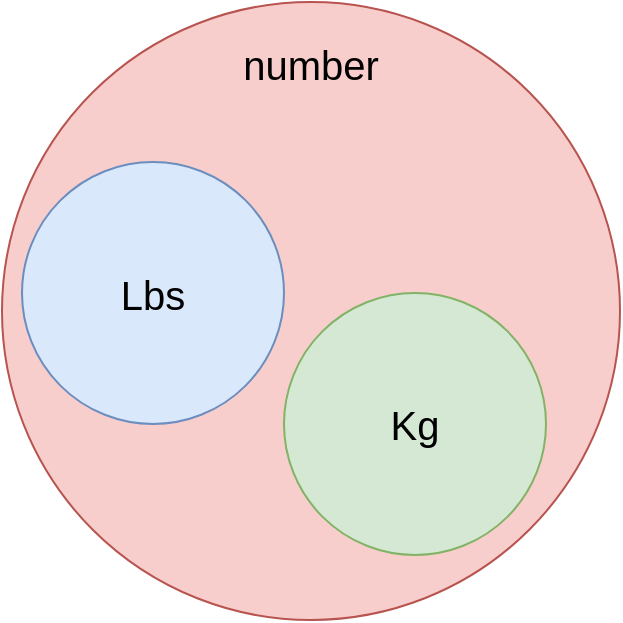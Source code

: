 <mxfile version="12.1.3" type="github" pages="6">
  <diagram id="3228e29e-7158-1315-38df-8450db1d8a1d" name="Branded">
    <mxGraphModel dx="1106" dy="773" grid="1" gridSize="10" guides="1" tooltips="1" connect="1" arrows="1" fold="1" page="1" pageScale="1" pageWidth="1169" pageHeight="827" background="#ffffff" math="0" shadow="0">
      <root>
        <mxCell id="0"/>
        <mxCell id="1" parent="0"/>
        <mxCell id="21640" value="&lt;div style=&quot;text-align: center; font-size: 20px;&quot;&gt;number&lt;/div&gt;" style="ellipse;whiteSpace=wrap;html=1;aspect=fixed;rounded=1;shadow=0;glass=0;labelBackgroundColor=none;strokeColor=#b85450;strokeWidth=1;fillColor=#f8cecc;fontFamily=Helvetica;fontSize=20;align=center;verticalAlign=top;spacingBottom=15;spacing=15;" parent="1" vertex="1">
          <mxGeometry x="320" y="360" width="309" height="309" as="geometry"/>
        </mxCell>
        <mxCell id="21639" value="Kg" style="ellipse;whiteSpace=wrap;html=1;aspect=fixed;rounded=1;shadow=0;glass=0;labelBackgroundColor=none;strokeColor=#82b366;strokeWidth=1;fillColor=#d5e8d4;fontFamily=Helvetica;fontSize=20;align=center;spacing=15;verticalAlign=middle;" parent="1" vertex="1">
          <mxGeometry x="461" y="505.5" width="131" height="131" as="geometry"/>
        </mxCell>
        <mxCell id="inRV2_GZuDI4WfVE5Ad6-21640" value="Lbs" style="ellipse;whiteSpace=wrap;html=1;aspect=fixed;rounded=1;shadow=0;glass=0;labelBackgroundColor=none;strokeColor=#6c8ebf;strokeWidth=1;fillColor=#dae8fc;fontFamily=Helvetica;fontSize=20;align=center;spacing=15;verticalAlign=middle;" vertex="1" parent="1">
          <mxGeometry x="330" y="440" width="131" height="131" as="geometry"/>
        </mxCell>
      </root>
    </mxGraphModel>
  </diagram>
  <diagram name="Opaque" id="T3_IQFuzgbs9sLuIr2vo">
    <mxGraphModel dx="1106" dy="773" grid="1" gridSize="10" guides="1" tooltips="1" connect="1" arrows="1" fold="1" page="1" pageScale="1" pageWidth="1169" pageHeight="827" background="#ffffff" math="0" shadow="0">
      <root>
        <mxCell id="4K6KI8YeAeaCd9hIoTJp-0"/>
        <mxCell id="4K6KI8YeAeaCd9hIoTJp-1" parent="4K6KI8YeAeaCd9hIoTJp-0"/>
        <mxCell id="4K6KI8YeAeaCd9hIoTJp-2" value="&lt;div style=&quot;text-align: center; font-size: 20px;&quot;&gt;number&lt;/div&gt;" style="ellipse;whiteSpace=wrap;html=1;aspect=fixed;rounded=1;shadow=0;glass=0;labelBackgroundColor=none;strokeColor=#b85450;strokeWidth=1;fillColor=#f8cecc;fontFamily=Helvetica;fontSize=20;align=center;verticalAlign=middle;spacingBottom=15;spacing=15;" vertex="1" parent="4K6KI8YeAeaCd9hIoTJp-1">
          <mxGeometry x="210" y="360" width="200" height="200" as="geometry"/>
        </mxCell>
        <mxCell id="4K6KI8YeAeaCd9hIoTJp-3" value="Kg" style="ellipse;whiteSpace=wrap;html=1;aspect=fixed;rounded=1;shadow=0;glass=0;labelBackgroundColor=none;strokeColor=#82b366;strokeWidth=1;fillColor=#d5e8d4;fontFamily=Helvetica;fontSize=20;align=center;spacing=15;verticalAlign=middle;" vertex="1" parent="4K6KI8YeAeaCd9hIoTJp-1">
          <mxGeometry x="460" y="360" width="200" height="200" as="geometry"/>
        </mxCell>
        <mxCell id="4K6KI8YeAeaCd9hIoTJp-4" value="Lbs" style="ellipse;whiteSpace=wrap;html=1;aspect=fixed;rounded=1;shadow=0;glass=0;labelBackgroundColor=none;strokeColor=#6c8ebf;strokeWidth=1;fillColor=#dae8fc;fontFamily=Helvetica;fontSize=20;align=center;spacing=15;verticalAlign=middle;" vertex="1" parent="4K6KI8YeAeaCd9hIoTJp-1">
          <mxGeometry x="330" y="570" width="200" height="200" as="geometry"/>
        </mxCell>
      </root>
    </mxGraphModel>
  </diagram>
  <diagram name="primitives" id="jTZtpeLqSJQP1JKPZW8R">
    <mxGraphModel dx="1106" dy="773" grid="1" gridSize="10" guides="1" tooltips="1" connect="1" arrows="1" fold="1" page="1" pageScale="1" pageWidth="1169" pageHeight="827" background="#ffffff" math="0" shadow="0">
      <root>
        <mxCell id="E7Hyb_cP4ryTx-Fx0lV8-0"/>
        <mxCell id="E7Hyb_cP4ryTx-Fx0lV8-1" parent="E7Hyb_cP4ryTx-Fx0lV8-0"/>
        <mxCell id="E7Hyb_cP4ryTx-Fx0lV8-2" value="&lt;div style=&quot;text-align: center; font-size: 20px;&quot;&gt;number&lt;/div&gt;" style="ellipse;whiteSpace=wrap;html=1;aspect=fixed;rounded=1;shadow=0;glass=0;labelBackgroundColor=none;strokeColor=#b85450;strokeWidth=1;fillColor=#f8cecc;fontFamily=Helvetica;fontSize=20;align=center;verticalAlign=middle;spacingBottom=15;spacing=15;" vertex="1" parent="E7Hyb_cP4ryTx-Fx0lV8-1">
          <mxGeometry x="210" y="360" width="200" height="200" as="geometry"/>
        </mxCell>
        <mxCell id="E7Hyb_cP4ryTx-Fx0lV8-3" value="string" style="ellipse;whiteSpace=wrap;html=1;aspect=fixed;rounded=1;shadow=0;glass=0;labelBackgroundColor=none;strokeColor=#82b366;strokeWidth=1;fillColor=#d5e8d4;fontFamily=Helvetica;fontSize=20;align=center;spacing=15;verticalAlign=middle;" vertex="1" parent="E7Hyb_cP4ryTx-Fx0lV8-1">
          <mxGeometry x="460" y="360" width="200" height="200" as="geometry"/>
        </mxCell>
        <mxCell id="E7Hyb_cP4ryTx-Fx0lV8-4" value="{ name: string;&lt;br&gt;&amp;nbsp; age: number }" style="ellipse;whiteSpace=wrap;html=1;aspect=fixed;rounded=1;shadow=0;glass=0;labelBackgroundColor=none;strokeColor=#6c8ebf;strokeWidth=1;fillColor=#dae8fc;fontFamily=Helvetica;fontSize=20;align=center;spacing=15;verticalAlign=middle;" vertex="1" parent="E7Hyb_cP4ryTx-Fx0lV8-1">
          <mxGeometry x="710" y="360" width="200" height="200" as="geometry"/>
        </mxCell>
        <mxCell id="--21d4SPT0PB9ylfABFd-2" value="" style="triangle;whiteSpace=wrap;html=1;strokeColor=#666666;fontSize=20;align=center;fillColor=#f5f5f5;fontColor=#333333;" vertex="1" parent="E7Hyb_cP4ryTx-Fx0lV8-1">
          <mxGeometry x="350" y="500" width="15" height="20" as="geometry"/>
        </mxCell>
        <mxCell id="--21d4SPT0PB9ylfABFd-3" value="" style="triangle;whiteSpace=wrap;html=1;strokeColor=#666666;fontSize=20;align=center;fillColor=#f5f5f5;fontColor=#333333;rotation=-80;" vertex="1" parent="E7Hyb_cP4ryTx-Fx0lV8-1">
          <mxGeometry x="280" y="390" width="15" height="20" as="geometry"/>
        </mxCell>
        <mxCell id="--21d4SPT0PB9ylfABFd-4" value="" style="triangle;whiteSpace=wrap;html=1;strokeColor=#666666;fontSize=20;align=center;fillColor=#f5f5f5;fontColor=#333333;rotation=15;" vertex="1" parent="E7Hyb_cP4ryTx-Fx0lV8-1">
          <mxGeometry x="252.5" y="490" width="15" height="20" as="geometry"/>
        </mxCell>
        <mxCell id="--21d4SPT0PB9ylfABFd-5" value="" style="triangle;whiteSpace=wrap;html=1;strokeColor=#666666;fontSize=20;align=center;fillColor=#f5f5f5;fontColor=#333333;rotation=-40;" vertex="1" parent="E7Hyb_cP4ryTx-Fx0lV8-1">
          <mxGeometry x="342.5" y="400" width="15" height="20" as="geometry"/>
        </mxCell>
        <mxCell id="--21d4SPT0PB9ylfABFd-6" value="" style="triangle;whiteSpace=wrap;html=1;strokeColor=#666666;fontSize=20;align=center;fillColor=#f5f5f5;fontColor=#333333;rotation=-40;" vertex="1" parent="E7Hyb_cP4ryTx-Fx0lV8-1">
          <mxGeometry x="295" y="520" width="15" height="20" as="geometry"/>
        </mxCell>
        <mxCell id="--21d4SPT0PB9ylfABFd-8" value="" style="whiteSpace=wrap;html=1;aspect=fixed;strokeColor=#666666;fontSize=20;align=center;fillColor=#f5f5f5;fontColor=#333333;" vertex="1" parent="E7Hyb_cP4ryTx-Fx0lV8-1">
          <mxGeometry x="530" y="413" width="7" height="7" as="geometry"/>
        </mxCell>
        <mxCell id="--21d4SPT0PB9ylfABFd-9" value="" style="whiteSpace=wrap;html=1;aspect=fixed;strokeColor=#666666;fontSize=20;align=center;fillColor=#f5f5f5;fontColor=#333333;" vertex="1" parent="E7Hyb_cP4ryTx-Fx0lV8-1">
          <mxGeometry x="540" y="423" width="7" height="7" as="geometry"/>
        </mxCell>
        <mxCell id="--21d4SPT0PB9ylfABFd-10" value="" style="whiteSpace=wrap;html=1;aspect=fixed;strokeColor=#666666;fontSize=20;align=center;fillColor=#f5f5f5;fontColor=#333333;" vertex="1" parent="E7Hyb_cP4ryTx-Fx0lV8-1">
          <mxGeometry x="490" y="483" width="7" height="7" as="geometry"/>
        </mxCell>
        <mxCell id="--21d4SPT0PB9ylfABFd-11" value="" style="whiteSpace=wrap;html=1;aspect=fixed;strokeColor=#666666;fontSize=20;align=center;fillColor=#f5f5f5;fontColor=#333333;" vertex="1" parent="E7Hyb_cP4ryTx-Fx0lV8-1">
          <mxGeometry x="580" y="503" width="7" height="7" as="geometry"/>
        </mxCell>
        <mxCell id="--21d4SPT0PB9ylfABFd-12" value="" style="whiteSpace=wrap;html=1;aspect=fixed;strokeColor=#666666;fontSize=20;align=center;fillColor=#f5f5f5;fontColor=#333333;" vertex="1" parent="E7Hyb_cP4ryTx-Fx0lV8-1">
          <mxGeometry x="620" y="453" width="7" height="7" as="geometry"/>
        </mxCell>
        <mxCell id="--21d4SPT0PB9ylfABFd-13" value="" style="whiteSpace=wrap;html=1;aspect=fixed;strokeColor=#666666;fontSize=20;align=center;fillColor=#f5f5f5;fontColor=#333333;" vertex="1" parent="E7Hyb_cP4ryTx-Fx0lV8-1">
          <mxGeometry x="543.5" y="513" width="7" height="7" as="geometry"/>
        </mxCell>
        <mxCell id="--21d4SPT0PB9ylfABFd-14" value="" style="whiteSpace=wrap;html=1;aspect=fixed;strokeColor=#666666;fontSize=20;align=center;fillColor=#f5f5f5;fontColor=#333333;" vertex="1" parent="E7Hyb_cP4ryTx-Fx0lV8-1">
          <mxGeometry x="590" y="400" width="7" height="7" as="geometry"/>
        </mxCell>
        <mxCell id="--21d4SPT0PB9ylfABFd-15" value="" style="whiteSpace=wrap;html=1;aspect=fixed;strokeColor=#666666;fontSize=20;align=center;fillColor=#f5f5f5;fontColor=#333333;" vertex="1" parent="E7Hyb_cP4ryTx-Fx0lV8-1">
          <mxGeometry x="593.5" y="423" width="7" height="7" as="geometry"/>
        </mxCell>
        <mxCell id="--21d4SPT0PB9ylfABFd-16" value="" style="whiteSpace=wrap;html=1;aspect=fixed;strokeColor=#666666;fontSize=20;align=center;fillColor=#f5f5f5;fontColor=#333333;" vertex="1" parent="E7Hyb_cP4ryTx-Fx0lV8-1">
          <mxGeometry x="486.5" y="430" width="7" height="7" as="geometry"/>
        </mxCell>
        <mxCell id="--21d4SPT0PB9ylfABFd-17" value="" style="shape=hexagon;perimeter=hexagonPerimeter2;whiteSpace=wrap;html=1;strokeColor=#666666;fontSize=20;align=center;fillColor=#f5f5f5;fontColor=#333333;" vertex="1" parent="E7Hyb_cP4ryTx-Fx0lV8-1">
          <mxGeometry x="820" y="516.5" width="16" height="14" as="geometry"/>
        </mxCell>
        <mxCell id="--21d4SPT0PB9ylfABFd-18" value="" style="shape=hexagon;perimeter=hexagonPerimeter2;whiteSpace=wrap;html=1;strokeColor=#666666;fontSize=20;align=center;fillColor=#f5f5f5;fontColor=#333333;" vertex="1" parent="E7Hyb_cP4ryTx-Fx0lV8-1">
          <mxGeometry x="852" y="412.5" width="16" height="14" as="geometry"/>
        </mxCell>
        <mxCell id="--21d4SPT0PB9ylfABFd-19" value="" style="shape=hexagon;perimeter=hexagonPerimeter2;whiteSpace=wrap;html=1;strokeColor=#666666;fontSize=20;align=center;fillColor=#f5f5f5;fontColor=#333333;" vertex="1" parent="E7Hyb_cP4ryTx-Fx0lV8-1">
          <mxGeometry x="820" y="376" width="16" height="14" as="geometry"/>
        </mxCell>
        <mxCell id="--21d4SPT0PB9ylfABFd-20" value="" style="shape=hexagon;perimeter=hexagonPerimeter2;whiteSpace=wrap;html=1;strokeColor=#666666;fontSize=20;align=center;fillColor=#f5f5f5;fontColor=#333333;" vertex="1" parent="E7Hyb_cP4ryTx-Fx0lV8-1">
          <mxGeometry x="770" y="382" width="16" height="14" as="geometry"/>
        </mxCell>
        <mxCell id="--21d4SPT0PB9ylfABFd-21" value="" style="shape=hexagon;perimeter=hexagonPerimeter2;whiteSpace=wrap;html=1;strokeColor=#666666;fontSize=20;align=center;fillColor=#f5f5f5;fontColor=#333333;" vertex="1" parent="E7Hyb_cP4ryTx-Fx0lV8-1">
          <mxGeometry x="734" y="506.5" width="16" height="14" as="geometry"/>
        </mxCell>
        <mxCell id="--21d4SPT0PB9ylfABFd-22" value="" style="shape=hexagon;perimeter=hexagonPerimeter2;whiteSpace=wrap;html=1;strokeColor=#666666;fontSize=20;align=center;fillColor=#f5f5f5;fontColor=#333333;" vertex="1" parent="E7Hyb_cP4ryTx-Fx0lV8-1">
          <mxGeometry x="770" y="530" width="16" height="14" as="geometry"/>
        </mxCell>
        <mxCell id="--21d4SPT0PB9ylfABFd-23" value="" style="shape=hexagon;perimeter=hexagonPerimeter2;whiteSpace=wrap;html=1;strokeColor=#666666;fontSize=20;align=center;fillColor=#f5f5f5;fontColor=#333333;" vertex="1" parent="E7Hyb_cP4ryTx-Fx0lV8-1">
          <mxGeometry x="860" y="502.5" width="16" height="14" as="geometry"/>
        </mxCell>
      </root>
    </mxGraphModel>
  </diagram>
  <diagram name="literals" id="sHl54pioqAa3shfCspUj">
    <mxGraphModel dx="1106" dy="773" grid="1" gridSize="10" guides="1" tooltips="1" connect="1" arrows="1" fold="1" page="1" pageScale="1" pageWidth="1169" pageHeight="827" background="#ffffff" math="0" shadow="0">
      <root>
        <mxCell id="1vGYn6gzccDjmhTuaLdV-0"/>
        <mxCell id="1vGYn6gzccDjmhTuaLdV-1" parent="1vGYn6gzccDjmhTuaLdV-0"/>
        <mxCell id="Wtg5lBL-o5R7P0LTA5q6-0" value="&lt;div style=&quot;text-align: center ; font-size: 20px&quot;&gt;&#39;visa&#39; | &#39;mastercard&#39;&lt;/div&gt;" style="ellipse;whiteSpace=wrap;html=1;aspect=fixed;rounded=1;shadow=0;glass=0;labelBackgroundColor=none;strokeColor=#9673a6;strokeWidth=1;fillColor=#e1d5e7;fontFamily=Helvetica;fontSize=20;align=center;verticalAlign=top;spacingBottom=0;spacing=15;spacingTop=11;" vertex="1" parent="1vGYn6gzccDjmhTuaLdV-1">
          <mxGeometry x="210" y="270" width="300" height="300" as="geometry"/>
        </mxCell>
        <mxCell id="1vGYn6gzccDjmhTuaLdV-2" value="&lt;div style=&quot;text-align: center ; font-size: 20px&quot;&gt;&#39;visa&#39;&lt;/div&gt;" style="ellipse;whiteSpace=wrap;html=1;aspect=fixed;rounded=1;shadow=0;glass=0;labelBackgroundColor=none;strokeColor=#b85450;strokeWidth=1;fillColor=#f8cecc;fontFamily=Helvetica;fontSize=20;align=center;verticalAlign=middle;spacingBottom=0;spacing=15;" vertex="1" parent="1vGYn6gzccDjmhTuaLdV-1">
          <mxGeometry x="230" y="360" width="120" height="120" as="geometry"/>
        </mxCell>
        <mxCell id="1vGYn6gzccDjmhTuaLdV-4" value="&#39;mastercard&#39;" style="ellipse;whiteSpace=wrap;html=1;aspect=fixed;rounded=1;shadow=0;glass=0;labelBackgroundColor=none;strokeColor=#6c8ebf;strokeWidth=1;fillColor=#dae8fc;fontFamily=Helvetica;fontSize=20;align=center;spacing=15;verticalAlign=middle;" vertex="1" parent="1vGYn6gzccDjmhTuaLdV-1">
          <mxGeometry x="370" y="360" width="120" height="120" as="geometry"/>
        </mxCell>
        <mxCell id="1vGYn6gzccDjmhTuaLdV-6" value="" style="triangle;whiteSpace=wrap;html=1;strokeColor=#666666;fontSize=20;align=center;fillColor=#f5f5f5;fontColor=#333333;rotation=-80;" vertex="1" parent="1vGYn6gzccDjmhTuaLdV-1">
          <mxGeometry x="262.5" y="443.5" width="15" height="20" as="geometry"/>
        </mxCell>
        <mxCell id="1vGYn6gzccDjmhTuaLdV-22" value="" style="shape=hexagon;perimeter=hexagonPerimeter2;whiteSpace=wrap;html=1;strokeColor=#666666;fontSize=20;align=center;fillColor=#f5f5f5;fontColor=#333333;" vertex="1" parent="1vGYn6gzccDjmhTuaLdV-1">
          <mxGeometry x="422" y="449.5" width="16" height="14" as="geometry"/>
        </mxCell>
      </root>
    </mxGraphModel>
  </diagram>
  <diagram name="intersection" id="3BE8FE_xbP6WKFw1XOXw">
    <mxGraphModel dx="1106" dy="773" grid="1" gridSize="10" guides="1" tooltips="1" connect="1" arrows="1" fold="1" page="1" pageScale="1" pageWidth="1169" pageHeight="827" background="#ffffff" math="0" shadow="0">
      <root>
        <mxCell id="gXfiimeD6NRM4vHDxVIz-0"/>
        <mxCell id="gXfiimeD6NRM4vHDxVIz-1" parent="gXfiimeD6NRM4vHDxVIz-0"/>
        <mxCell id="gXfiimeD6NRM4vHDxVIz-3" value="&lt;div style=&quot;font-size: 18px&quot;&gt;&lt;b&gt;User&lt;/b&gt;&lt;/div&gt;&lt;div style=&quot;font-size: 18px&quot;&gt;{ name: string;&lt;/div&gt;&lt;div style=&quot;font-size: 18px&quot;&gt;surname: string }&lt;/div&gt;" style="ellipse;whiteSpace=wrap;html=1;aspect=fixed;rounded=1;shadow=0;glass=0;labelBackgroundColor=none;strokeColor=#b85450;strokeWidth=1;fillColor=#f8cecc;fontFamily=Helvetica;fontSize=18;align=left;verticalAlign=middle;spacingBottom=0;spacing=15;opacity=50;" vertex="1" parent="gXfiimeD6NRM4vHDxVIz-1">
          <mxGeometry x="40" y="170" width="390" height="390" as="geometry"/>
        </mxCell>
        <mxCell id="gXfiimeD6NRM4vHDxVIz-4" value="&lt;b&gt;WithAge&lt;/b&gt;&lt;br&gt;{ age: number }" style="ellipse;whiteSpace=wrap;html=1;aspect=fixed;rounded=1;shadow=0;glass=0;labelBackgroundColor=none;strokeColor=#6c8ebf;strokeWidth=1;fillColor=#dae8fc;fontFamily=Helvetica;fontSize=18;align=right;spacing=15;verticalAlign=middle;opacity=50;" vertex="1" parent="gXfiimeD6NRM4vHDxVIz-1">
          <mxGeometry x="290" y="170" width="390" height="390" as="geometry"/>
        </mxCell>
        <mxCell id="gXfiimeD6NRM4vHDxVIz-14" value="&lt;h1 style=&quot;font-size: 17px&quot;&gt;&lt;div style=&quot;font-size: 17px&quot;&gt;UserWithAge&lt;/div&gt;&lt;div style=&quot;font-size: 17px ; font-weight: 400&quot;&gt;{&lt;/div&gt;&lt;div style=&quot;font-size: 17px ; font-weight: 400&quot;&gt;name: string;&lt;/div&gt;&lt;div style=&quot;font-size: 17px ; font-weight: 400&quot;&gt;surname: string;&lt;/div&gt;&lt;div style=&quot;font-size: 17px ; font-weight: 400&quot;&gt;age: number&lt;/div&gt;&lt;div style=&quot;font-size: 17px ; font-weight: 400&quot;&gt;}&lt;/div&gt;&lt;/h1&gt;" style="text;html=1;strokeColor=none;fillColor=none;spacing=5;spacingTop=-20;whiteSpace=wrap;overflow=hidden;rounded=0;fontSize=17;opacity=50;align=left;" vertex="1" parent="gXfiimeD6NRM4vHDxVIz-1">
          <mxGeometry x="300" y="310" width="190" height="150" as="geometry"/>
        </mxCell>
        <mxCell id="gXfiimeD6NRM4vHDxVIz-15" value="&lt;div style=&quot;font-size: 18px&quot;&gt;&lt;b&gt;User&lt;/b&gt;&lt;/div&gt;&lt;div style=&quot;font-size: 18px&quot;&gt;{ name: string;&lt;/div&gt;&lt;div style=&quot;font-size: 18px&quot;&gt;surname: string }&lt;/div&gt;" style="ellipse;whiteSpace=wrap;html=1;aspect=fixed;rounded=1;shadow=0;glass=0;labelBackgroundColor=none;strokeColor=#b85450;strokeWidth=1;fillColor=#f8cecc;fontFamily=Helvetica;fontSize=18;align=center;verticalAlign=middle;spacingBottom=0;spacing=15;opacity=50;" vertex="1" parent="gXfiimeD6NRM4vHDxVIz-1">
          <mxGeometry x="760" y="170" width="390" height="390" as="geometry"/>
        </mxCell>
        <mxCell id="gXfiimeD6NRM4vHDxVIz-16" value="&lt;b&gt;WithAge&lt;/b&gt;&lt;br&gt;{ age: number }" style="ellipse;whiteSpace=wrap;html=1;aspect=fixed;rounded=1;shadow=0;glass=0;labelBackgroundColor=none;strokeColor=#6c8ebf;strokeWidth=1;fillColor=#dae8fc;fontFamily=Helvetica;fontSize=18;align=center;spacing=15;verticalAlign=middle;opacity=50;" vertex="1" parent="gXfiimeD6NRM4vHDxVIz-1">
          <mxGeometry x="1180" y="170" width="390" height="390" as="geometry"/>
        </mxCell>
      </root>
    </mxGraphModel>
  </diagram>
  <diagram name="structural" id="AK4v-4o90YejLmq1f8zj">
    <mxGraphModel dx="1106" dy="773" grid="1" gridSize="10" guides="1" tooltips="1" connect="1" arrows="1" fold="1" page="1" pageScale="1" pageWidth="1169" pageHeight="827" background="#ffffff" math="0" shadow="0">
      <root>
        <mxCell id="MFD33CcxhIDdb9CkRLen-0"/>
        <mxCell id="MFD33CcxhIDdb9CkRLen-1" parent="MFD33CcxhIDdb9CkRLen-0"/>
        <mxCell id="MFD33CcxhIDdb9CkRLen-4" value="&lt;b&gt;User&lt;/b&gt;&lt;br&gt;&lt;font style=&quot;font-size: 18px&quot;&gt;{ name: string;&lt;br&gt;&amp;nbsp; age: number }&lt;/font&gt;" style="ellipse;whiteSpace=wrap;html=1;aspect=fixed;rounded=1;shadow=0;glass=0;labelBackgroundColor=none;strokeColor=#6c8ebf;strokeWidth=1;fillColor=#dae8fc;fontFamily=Helvetica;fontSize=20;align=center;spacing=15;verticalAlign=top;" vertex="1" parent="MFD33CcxhIDdb9CkRLen-1">
          <mxGeometry x="140" y="170" width="410" height="410" as="geometry"/>
        </mxCell>
        <mxCell id="MFD33CcxhIDdb9CkRLen-5" value="&lt;b&gt;FullnameUser&lt;/b&gt;&lt;br&gt;&lt;font style=&quot;font-size: 18px&quot;&gt;{ name: string;&lt;br&gt;&amp;nbsp; age: number;&lt;br&gt;surname: string }&lt;/font&gt;" style="ellipse;whiteSpace=wrap;html=1;aspect=fixed;rounded=1;shadow=0;glass=0;labelBackgroundColor=none;strokeColor=#b85450;strokeWidth=1;fillColor=#f8cecc;fontFamily=Helvetica;fontSize=20;align=center;spacing=15;verticalAlign=middle;" vertex="1" parent="MFD33CcxhIDdb9CkRLen-1">
          <mxGeometry x="170" y="350" width="170" height="170" as="geometry"/>
        </mxCell>
        <mxCell id="MFD33CcxhIDdb9CkRLen-6" value="&lt;b&gt;BirthdayUser&lt;/b&gt;&lt;br&gt;&lt;font style=&quot;font-size: 18px&quot;&gt;{ name: string;&lt;br&gt;&amp;nbsp; age: number;&lt;br&gt;birthday: Date }&lt;/font&gt;" style="ellipse;whiteSpace=wrap;html=1;aspect=fixed;rounded=1;shadow=0;glass=0;labelBackgroundColor=none;strokeColor=#82b366;strokeWidth=1;fillColor=#d5e8d4;fontFamily=Helvetica;fontSize=20;align=center;spacing=15;verticalAlign=middle;" vertex="1" parent="MFD33CcxhIDdb9CkRLen-1">
          <mxGeometry x="360" y="280" width="170" height="170" as="geometry"/>
        </mxCell>
      </root>
    </mxGraphModel>
  </diagram>
</mxfile>
